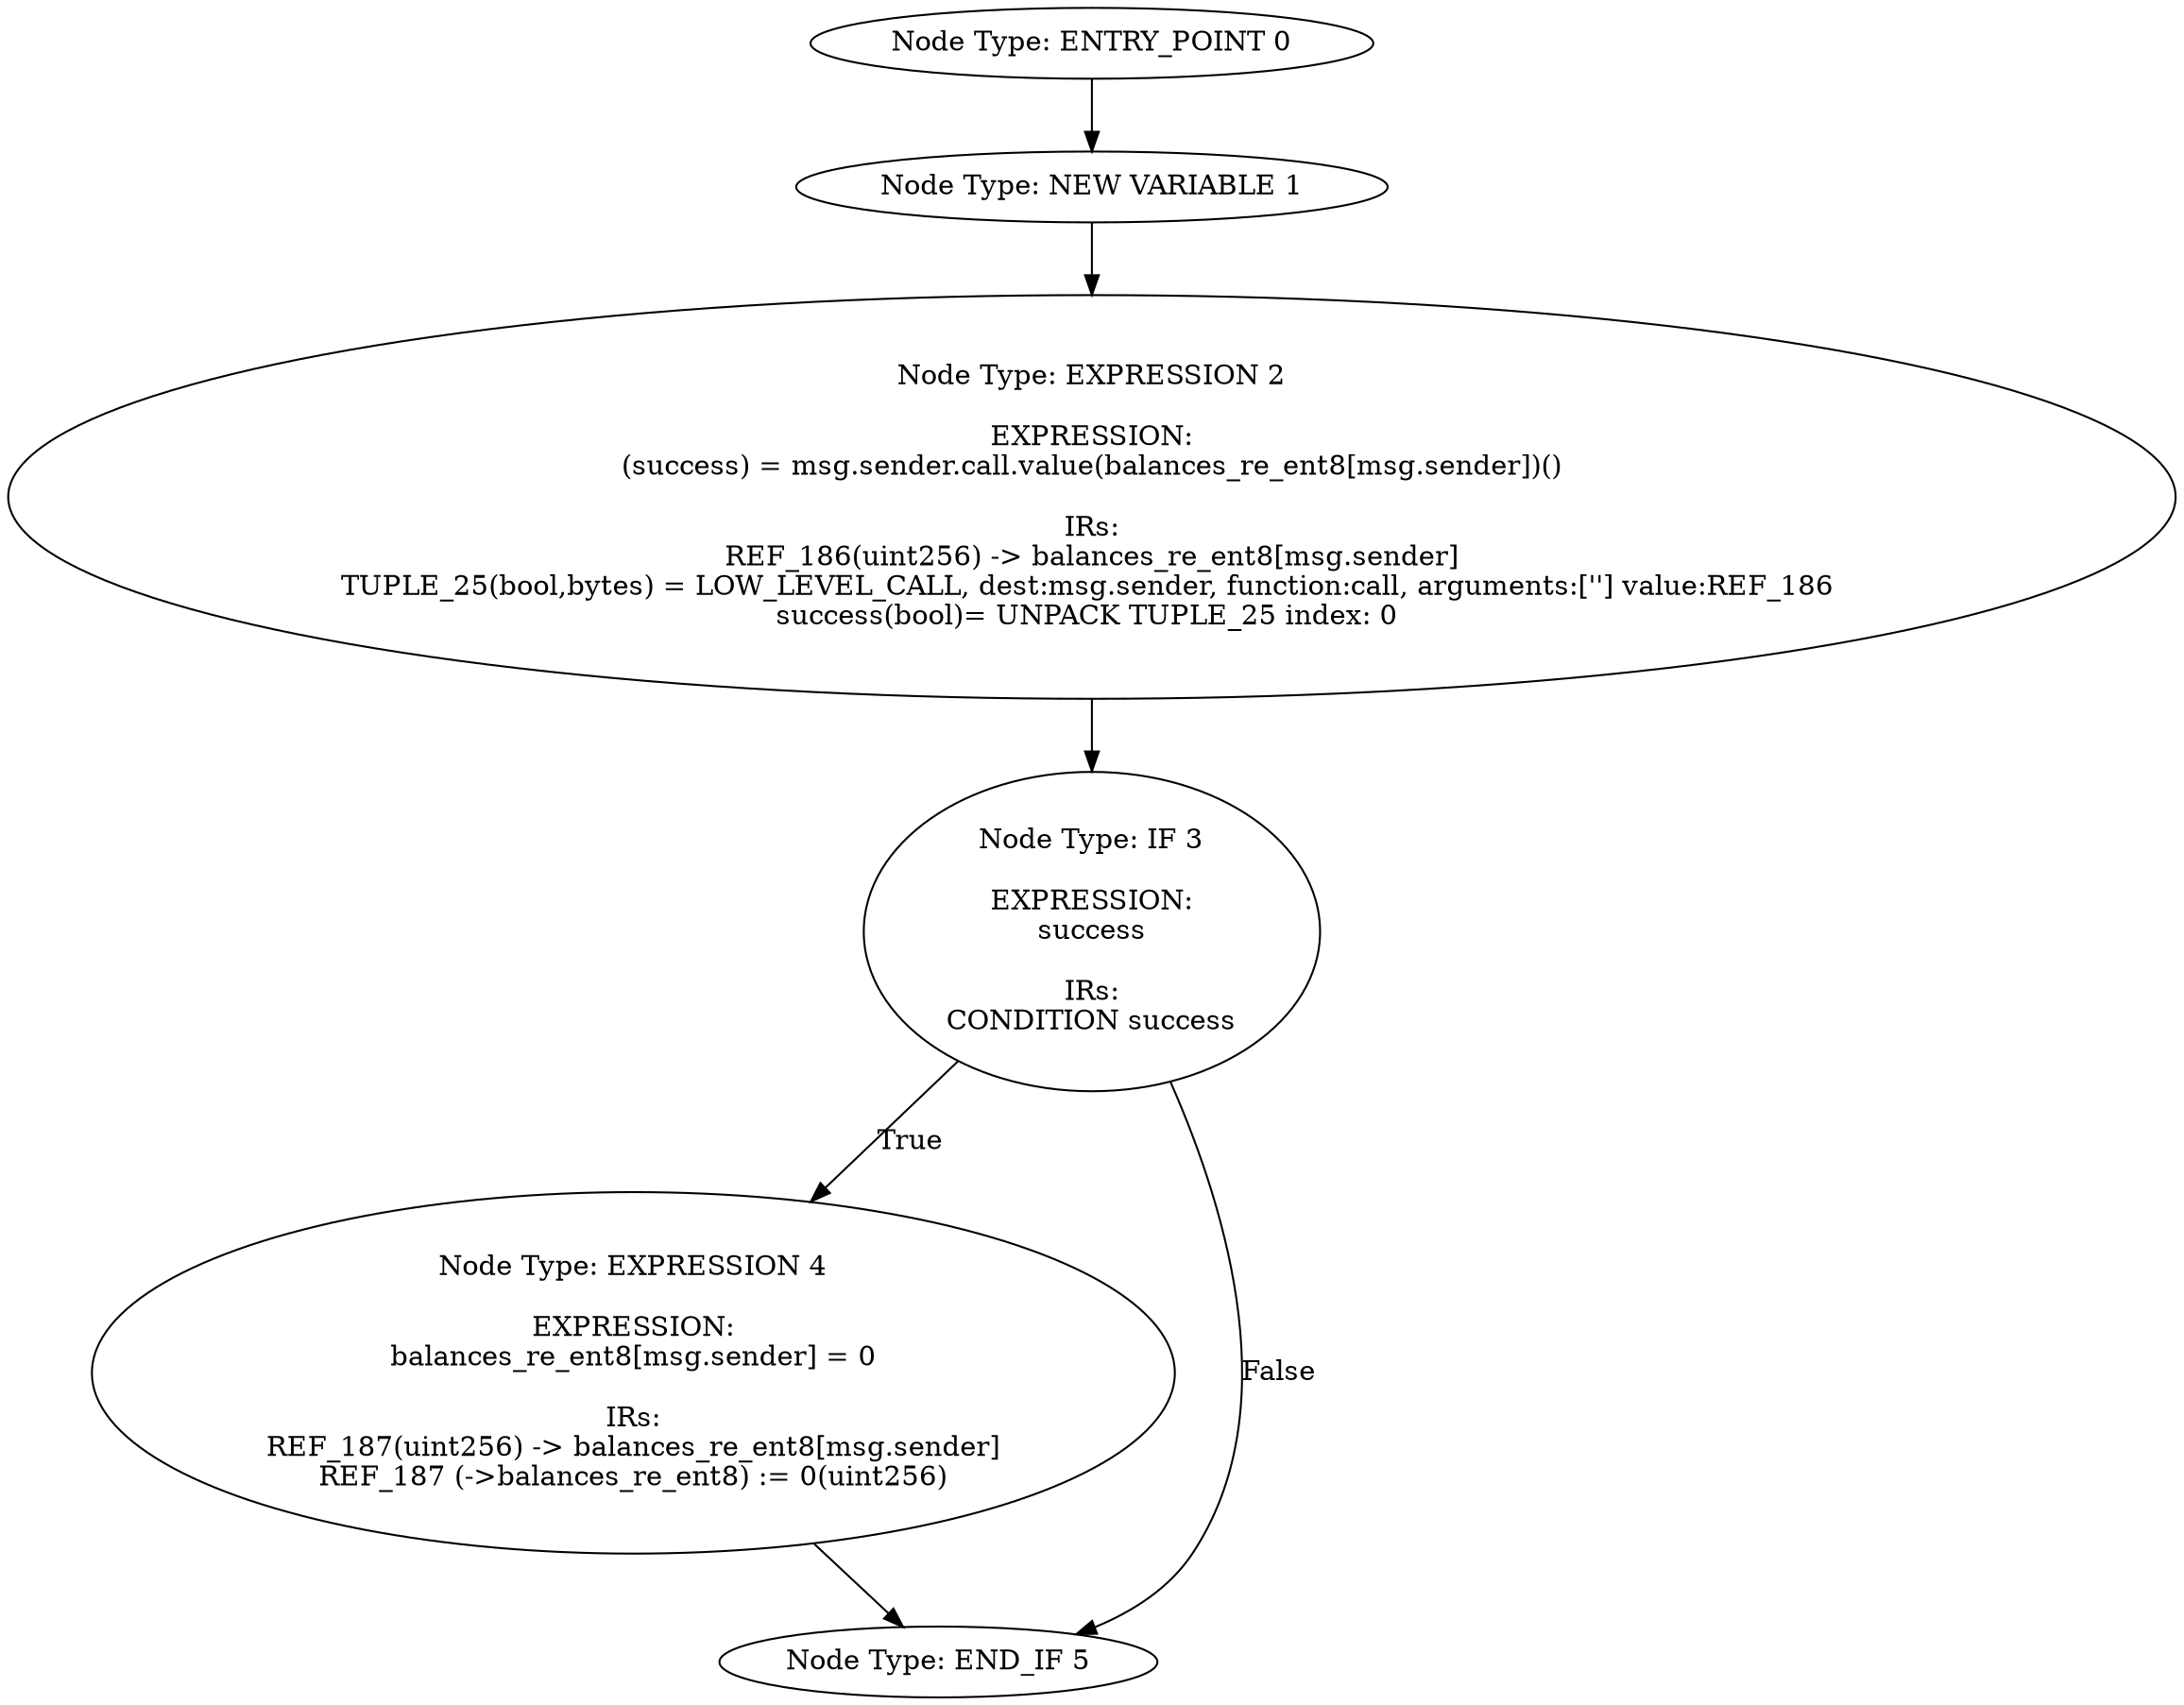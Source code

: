 digraph{
0[label="Node Type: ENTRY_POINT 0
"];
0->1;
1[label="Node Type: NEW VARIABLE 1
"];
1->2;
2[label="Node Type: EXPRESSION 2

EXPRESSION:
(success) = msg.sender.call.value(balances_re_ent8[msg.sender])()

IRs:
REF_186(uint256) -> balances_re_ent8[msg.sender]
TUPLE_25(bool,bytes) = LOW_LEVEL_CALL, dest:msg.sender, function:call, arguments:[''] value:REF_186 
success(bool)= UNPACK TUPLE_25 index: 0 "];
2->3;
3[label="Node Type: IF 3

EXPRESSION:
success

IRs:
CONDITION success"];
3->4[label="True"];
3->5[label="False"];
4[label="Node Type: EXPRESSION 4

EXPRESSION:
balances_re_ent8[msg.sender] = 0

IRs:
REF_187(uint256) -> balances_re_ent8[msg.sender]
REF_187 (->balances_re_ent8) := 0(uint256)"];
4->5;
5[label="Node Type: END_IF 5
"];
}
